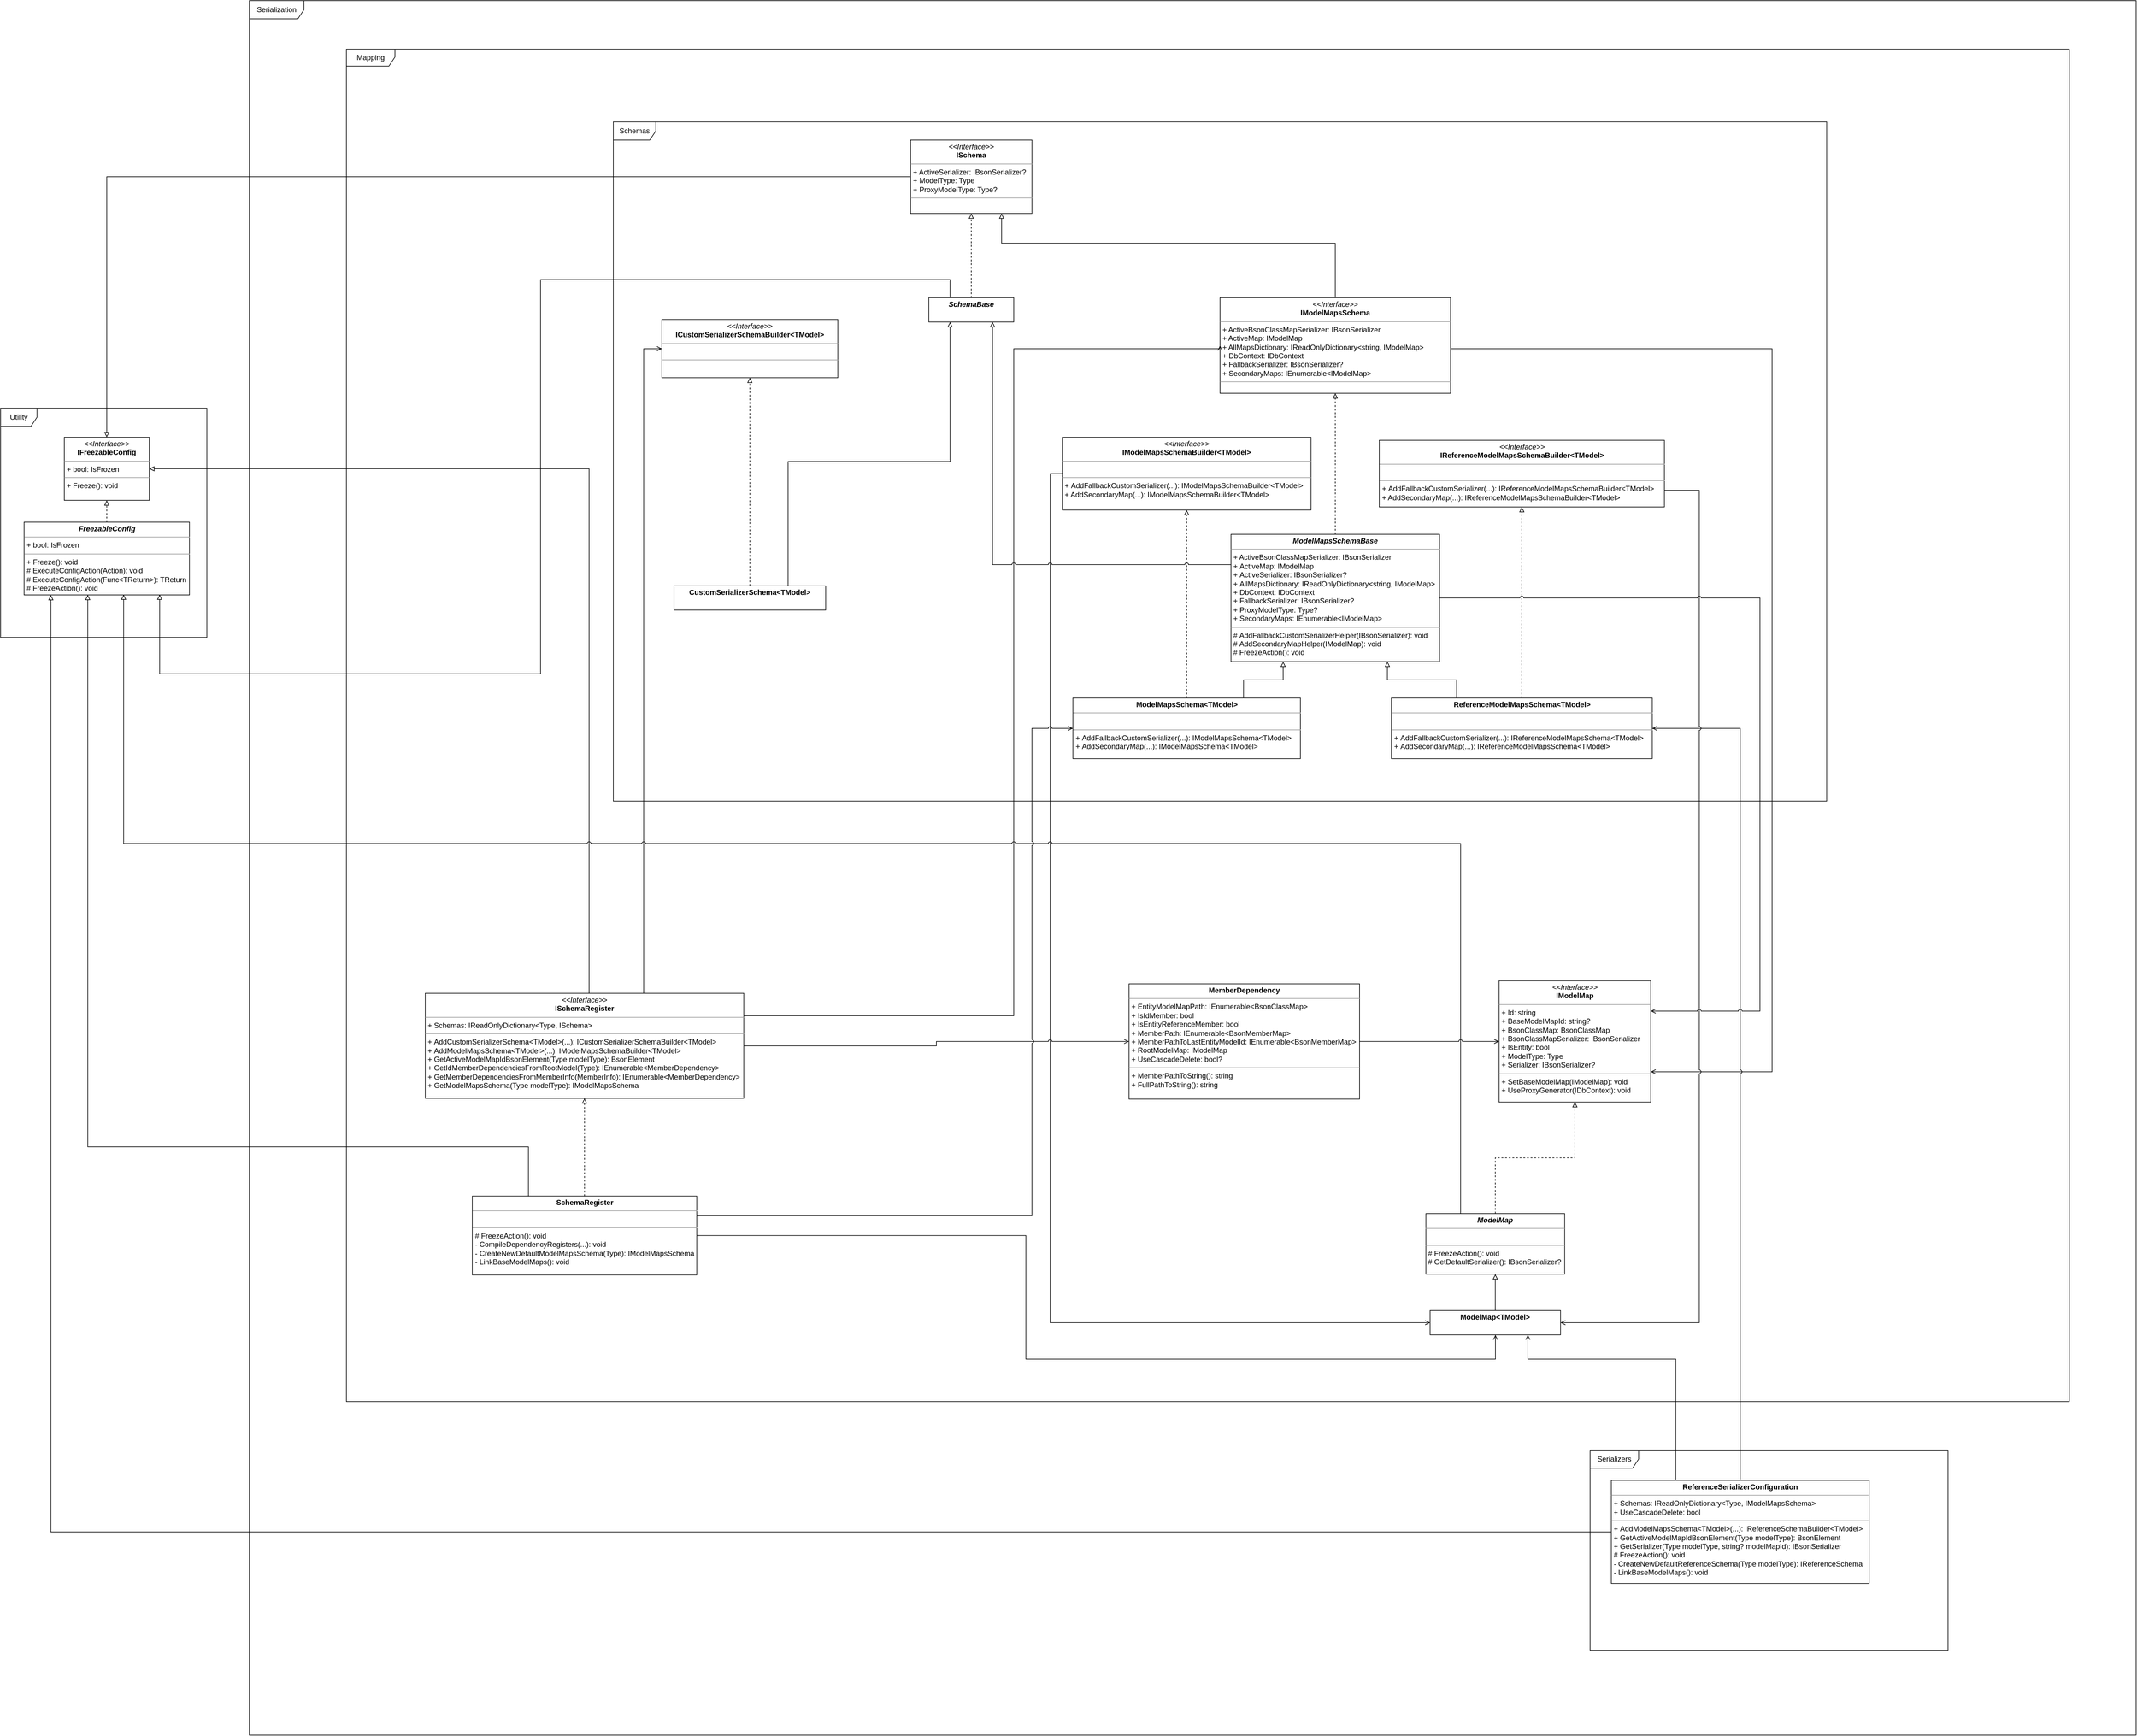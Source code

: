 <mxfile version="13.9.9" type="device"><diagram name="Page-1" id="6133507b-19e7-1e82-6fc7-422aa6c4b21f"><mxGraphModel dx="708" dy="1260" grid="1" gridSize="10" guides="1" tooltips="1" connect="1" arrows="1" fold="1" page="1" pageScale="1" pageWidth="1100" pageHeight="850" background="#ffffff" math="0" shadow="0"><root><mxCell id="0"/><mxCell id="1" parent="0"/><mxCell id="ViHtRdfT-5-widTvkSh6-5" value="Serialization" style="shape=umlFrame;whiteSpace=wrap;html=1;width=90;height=30;" parent="1" vertex="1"><mxGeometry x="460" y="-610" width="3110" height="2860" as="geometry"/></mxCell><mxCell id="KA05i59-n3-trmAXAojr-8" value="Utility" style="shape=umlFrame;whiteSpace=wrap;html=1;" parent="1" vertex="1"><mxGeometry x="50" y="62" width="340" height="378" as="geometry"/></mxCell><mxCell id="KA05i59-n3-trmAXAojr-5" value="&lt;p style=&quot;margin: 0px ; margin-top: 4px ; text-align: center&quot;&gt;&lt;i&gt;&amp;lt;&amp;lt;Interface&amp;gt;&amp;gt;&lt;/i&gt;&lt;br&gt;&lt;b&gt;IFreezableConfig&lt;/b&gt;&lt;/p&gt;&lt;hr size=&quot;1&quot;&gt;&lt;p style=&quot;margin: 0px ; margin-left: 4px&quot;&gt;+ bool: IsFrozen&lt;br&gt;&lt;/p&gt;&lt;hr size=&quot;1&quot;&gt;&lt;p style=&quot;margin: 0px ; margin-left: 4px&quot;&gt;+ Freeze(): void&lt;br&gt;&lt;/p&gt;" style="verticalAlign=top;align=left;overflow=fill;fontSize=12;fontFamily=Helvetica;html=1;" parent="1" vertex="1"><mxGeometry x="155" y="110" width="140" height="104" as="geometry"/></mxCell><mxCell id="KA05i59-n3-trmAXAojr-7" style="edgeStyle=orthogonalEdgeStyle;rounded=0;orthogonalLoop=1;jettySize=auto;html=1;endArrow=block;endFill=0;dashed=1;" parent="1" source="ViHtRdfT-5-widTvkSh6-1" target="KA05i59-n3-trmAXAojr-5" edge="1"><mxGeometry relative="1" as="geometry"><mxPoint x="260" y="254" as="sourcePoint"/></mxGeometry></mxCell><mxCell id="KA05i59-n3-trmAXAojr-9" value="Mapping" style="shape=umlFrame;whiteSpace=wrap;html=1;width=80;height=28;" parent="1" vertex="1"><mxGeometry x="620" y="-530" width="2840" height="2230" as="geometry"/></mxCell><mxCell id="KA05i59-n3-trmAXAojr-10" value="Schemas" style="shape=umlFrame;whiteSpace=wrap;html=1;width=70;height=30;" parent="1" vertex="1"><mxGeometry x="1060" y="-410" width="2000" height="1120" as="geometry"/></mxCell><mxCell id="KA05i59-n3-trmAXAojr-12" style="edgeStyle=orthogonalEdgeStyle;rounded=0;orthogonalLoop=1;jettySize=auto;html=1;endArrow=block;endFill=0;" parent="1" source="KA05i59-n3-trmAXAojr-11" target="KA05i59-n3-trmAXAojr-5" edge="1"><mxGeometry relative="1" as="geometry"/></mxCell><mxCell id="KA05i59-n3-trmAXAojr-11" value="&lt;p style=&quot;margin: 0px ; margin-top: 4px ; text-align: center&quot;&gt;&lt;i&gt;&amp;lt;&amp;lt;Interface&amp;gt;&amp;gt;&lt;/i&gt;&lt;br&gt;&lt;b&gt;ISchema&lt;/b&gt;&lt;br&gt;&lt;/p&gt;&lt;hr size=&quot;1&quot;&gt;&lt;p style=&quot;margin: 0px ; margin-left: 4px&quot;&gt;&lt;span&gt;+ ActiveSerializer:&amp;nbsp;IBsonSerializer?&lt;/span&gt;&lt;br&gt;&lt;/p&gt;&lt;p style=&quot;margin: 0px ; margin-left: 4px&quot;&gt;+ ModelType: Type&lt;/p&gt;&lt;p style=&quot;margin: 0px ; margin-left: 4px&quot;&gt;+ ProxyModelType: Type?&lt;/p&gt;&lt;hr size=&quot;1&quot;&gt;&lt;p style=&quot;margin: 0px ; margin-left: 4px&quot;&gt;&lt;br&gt;&lt;/p&gt;" style="verticalAlign=top;align=left;overflow=fill;fontSize=12;fontFamily=Helvetica;html=1;" parent="1" vertex="1"><mxGeometry x="1550" y="-380" width="200" height="121" as="geometry"/></mxCell><mxCell id="KA05i59-n3-trmAXAojr-13" style="edgeStyle=orthogonalEdgeStyle;rounded=0;orthogonalLoop=1;jettySize=auto;html=1;endArrow=block;endFill=0;dashed=1;" parent="1" source="KA05i59-n3-trmAXAojr-14" target="KA05i59-n3-trmAXAojr-11" edge="1"><mxGeometry relative="1" as="geometry"><mxPoint x="670" y="220" as="targetPoint"/></mxGeometry></mxCell><mxCell id="KA05i59-n3-trmAXAojr-14" value="&lt;p style=&quot;text-align: center ; margin: 4px 0px 0px&quot;&gt;&lt;b&gt;&lt;i&gt;SchemaBase&lt;/i&gt;&lt;/b&gt;&lt;br&gt;&lt;/p&gt;" style="verticalAlign=top;align=left;overflow=fill;fontSize=12;fontFamily=Helvetica;html=1;" parent="1" vertex="1"><mxGeometry x="1580" y="-120" width="140" height="40" as="geometry"/></mxCell><mxCell id="KA05i59-n3-trmAXAojr-15" style="edgeStyle=orthogonalEdgeStyle;rounded=0;orthogonalLoop=1;jettySize=auto;html=1;endArrow=block;endFill=0;entryX=0.82;entryY=0.995;entryDx=0;entryDy=0;entryPerimeter=0;exitX=0.25;exitY=0;exitDx=0;exitDy=0;" parent="1" source="KA05i59-n3-trmAXAojr-14" target="ViHtRdfT-5-widTvkSh6-1" edge="1"><mxGeometry relative="1" as="geometry"><mxPoint x="450" y="237" as="sourcePoint"/><mxPoint x="295" y="294" as="targetPoint"/><Array as="points"><mxPoint x="1615" y="-150"/><mxPoint x="940" y="-150"/><mxPoint x="940" y="500"/><mxPoint x="312" y="500"/></Array></mxGeometry></mxCell><mxCell id="KA05i59-n3-trmAXAojr-17" style="edgeStyle=orthogonalEdgeStyle;rounded=0;orthogonalLoop=1;jettySize=auto;html=1;endArrow=block;endFill=0;entryX=0.75;entryY=1;entryDx=0;entryDy=0;" parent="1" source="KA05i59-n3-trmAXAojr-16" target="KA05i59-n3-trmAXAojr-11" edge="1"><mxGeometry relative="1" as="geometry"><Array as="points"><mxPoint x="2250" y="-210"/><mxPoint x="1700" y="-210"/></Array></mxGeometry></mxCell><mxCell id="ViHtRdfT-5-widTvkSh6-2" style="edgeStyle=orthogonalEdgeStyle;rounded=0;orthogonalLoop=1;jettySize=auto;html=1;endArrow=open;endFill=0;exitX=1;exitY=0.5;exitDx=0;exitDy=0;entryX=1;entryY=0.75;entryDx=0;entryDy=0;" parent="1" source="KA05i59-n3-trmAXAojr-16" target="nAbcmxQOkYXcjeqM48aD-1" edge="1"><mxGeometry relative="1" as="geometry"><mxPoint x="2290" y="670" as="targetPoint"/><Array as="points"><mxPoint x="2970" y="-36"/><mxPoint x="2970" y="1156"/></Array></mxGeometry></mxCell><mxCell id="KA05i59-n3-trmAXAojr-16" value="&lt;p style=&quot;margin: 0px ; margin-top: 4px ; text-align: center&quot;&gt;&lt;i&gt;&amp;lt;&amp;lt;Interface&amp;gt;&amp;gt;&lt;/i&gt;&lt;br&gt;&lt;b&gt;IModelMapsSchema&lt;/b&gt;&lt;br&gt;&lt;/p&gt;&lt;hr size=&quot;1&quot;&gt;&lt;p style=&quot;margin: 0px ; margin-left: 4px&quot;&gt;+ ActiveBsonClassMapSerializer: IBsonSerializer&lt;br&gt;&lt;/p&gt;&lt;p style=&quot;margin: 0px ; margin-left: 4px&quot;&gt;+ ActiveMap: IModelMap&lt;/p&gt;&lt;p style=&quot;margin: 0px ; margin-left: 4px&quot;&gt;+ AllMapsDictionary:&amp;nbsp;IReadOnlyDictionary&amp;lt;string, IModelMap&amp;gt;&lt;/p&gt;&lt;p style=&quot;margin: 0px ; margin-left: 4px&quot;&gt;+&amp;nbsp;DbContext: IDbContext&lt;br&gt;&lt;/p&gt;&lt;p style=&quot;margin: 0px ; margin-left: 4px&quot;&gt;+&amp;nbsp;FallbackSerializer: IBsonSerializer?&lt;br&gt;&lt;/p&gt;&lt;p style=&quot;margin: 0px ; margin-left: 4px&quot;&gt;+ SecondaryMaps:&amp;nbsp;IEnumerable&amp;lt;IModelMap&amp;gt;&lt;/p&gt;&lt;hr size=&quot;1&quot;&gt;&lt;p style=&quot;margin: 0px ; margin-left: 4px&quot;&gt;&lt;br&gt;&lt;/p&gt;" style="verticalAlign=top;align=left;overflow=fill;fontSize=12;fontFamily=Helvetica;html=1;" parent="1" vertex="1"><mxGeometry x="2060" y="-120" width="380" height="157.5" as="geometry"/></mxCell><mxCell id="HEdDFu7nZag-HrYeDLtS-16" style="edgeStyle=orthogonalEdgeStyle;rounded=0;jumpStyle=arc;orthogonalLoop=1;jettySize=auto;html=1;entryX=0;entryY=0.5;entryDx=0;entryDy=0;endArrow=open;endFill=0;" parent="1" source="KA05i59-n3-trmAXAojr-18" target="KA05i59-n3-trmAXAojr-34" edge="1"><mxGeometry relative="1" as="geometry"><Array as="points"><mxPoint x="1780" y="170"/><mxPoint x="1780" y="1570"/></Array></mxGeometry></mxCell><mxCell id="KA05i59-n3-trmAXAojr-18" value="&lt;p style=&quot;margin: 0px ; margin-top: 4px ; text-align: center&quot;&gt;&lt;i&gt;&amp;lt;&amp;lt;Interface&amp;gt;&amp;gt;&lt;/i&gt;&lt;br&gt;&lt;b&gt;IModelMapsSchemaBuilder&amp;lt;TModel&amp;gt;&lt;/b&gt;&lt;br&gt;&lt;/p&gt;&lt;hr size=&quot;1&quot;&gt;&lt;p style=&quot;margin: 0px ; margin-left: 4px&quot;&gt;&lt;br&gt;&lt;/p&gt;&lt;hr size=&quot;1&quot;&gt;&lt;p style=&quot;margin: 0px ; margin-left: 4px&quot;&gt;+&amp;nbsp;&lt;span&gt;AddFallbackCustomSerializer(&lt;/span&gt;&lt;span&gt;...): IModelMapsSchemaBuilder&amp;lt;TModel&amp;gt;&lt;/span&gt;&lt;/p&gt;&lt;p style=&quot;margin: 0px ; margin-left: 4px&quot;&gt;&lt;span&gt;+ AddSecondaryMap(...): IModelMapsSchemaBuilder&amp;lt;TModel&amp;gt;&lt;/span&gt;&lt;/p&gt;" style="verticalAlign=top;align=left;overflow=fill;fontSize=12;fontFamily=Helvetica;html=1;" parent="1" vertex="1"><mxGeometry x="1800" y="110" width="410" height="120" as="geometry"/></mxCell><mxCell id="KA05i59-n3-trmAXAojr-22" style="edgeStyle=orthogonalEdgeStyle;rounded=0;orthogonalLoop=1;jettySize=auto;html=1;endArrow=block;endFill=0;entryX=0.25;entryY=1;entryDx=0;entryDy=0;exitX=0.75;exitY=0;exitDx=0;exitDy=0;" parent="1" source="KA05i59-n3-trmAXAojr-37" target="HEdDFu7nZag-HrYeDLtS-7" edge="1"><mxGeometry relative="1" as="geometry"><mxPoint x="897.5" y="430" as="sourcePoint"/></mxGeometry></mxCell><mxCell id="KA05i59-n3-trmAXAojr-21" style="edgeStyle=orthogonalEdgeStyle;rounded=0;orthogonalLoop=1;jettySize=auto;html=1;endArrow=block;endFill=0;dashed=1;" parent="1" source="KA05i59-n3-trmAXAojr-37" target="KA05i59-n3-trmAXAojr-18" edge="1"><mxGeometry relative="1" as="geometry"><mxPoint x="1720" y="250" as="targetPoint"/><mxPoint x="2045" y="430" as="sourcePoint"/></mxGeometry></mxCell><mxCell id="KA05i59-n3-trmAXAojr-23" value="&lt;p style=&quot;margin: 0px ; margin-top: 4px ; text-align: center&quot;&gt;&lt;i&gt;&amp;lt;&amp;lt;Interface&amp;gt;&amp;gt;&lt;/i&gt;&lt;br&gt;&lt;b&gt;ICustomSerializerSchemaBuilder&amp;lt;TModel&amp;gt;&lt;/b&gt;&lt;br&gt;&lt;/p&gt;&lt;hr size=&quot;1&quot;&gt;&lt;p style=&quot;margin: 0px ; margin-left: 4px&quot;&gt;&lt;br&gt;&lt;/p&gt;&lt;hr size=&quot;1&quot;&gt;&lt;p style=&quot;margin: 0px ; margin-left: 4px&quot;&gt;&lt;br&gt;&lt;/p&gt;" style="verticalAlign=top;align=left;overflow=fill;fontSize=12;fontFamily=Helvetica;html=1;" parent="1" vertex="1"><mxGeometry x="1140" y="-84.25" width="290" height="96" as="geometry"/></mxCell><mxCell id="KA05i59-n3-trmAXAojr-26" style="edgeStyle=orthogonalEdgeStyle;rounded=0;orthogonalLoop=1;jettySize=auto;html=1;endArrow=block;endFill=0;dashed=1;" parent="1" source="KA05i59-n3-trmAXAojr-25" target="KA05i59-n3-trmAXAojr-23" edge="1"><mxGeometry relative="1" as="geometry"/></mxCell><mxCell id="KA05i59-n3-trmAXAojr-27" style="edgeStyle=orthogonalEdgeStyle;rounded=0;orthogonalLoop=1;jettySize=auto;html=1;entryX=0.25;entryY=1;entryDx=0;entryDy=0;endArrow=block;endFill=0;jumpStyle=arc;" parent="1" source="KA05i59-n3-trmAXAojr-25" target="KA05i59-n3-trmAXAojr-14" edge="1"><mxGeometry relative="1" as="geometry"><Array as="points"><mxPoint x="1348" y="150"/><mxPoint x="1615" y="150"/></Array><mxPoint x="1340" y="375" as="sourcePoint"/></mxGeometry></mxCell><mxCell id="KA05i59-n3-trmAXAojr-25" value="&lt;p style=&quot;text-align: center ; margin: 4px 0px 0px&quot;&gt;&lt;b&gt;CustomSerializerSchema&amp;lt;TModel&amp;gt;&lt;/b&gt;&lt;br&gt;&lt;/p&gt;" style="verticalAlign=top;align=left;overflow=fill;fontSize=12;fontFamily=Helvetica;html=1;" parent="1" vertex="1"><mxGeometry x="1160" y="355" width="250" height="40" as="geometry"/></mxCell><mxCell id="KA05i59-n3-trmAXAojr-29" style="edgeStyle=orthogonalEdgeStyle;rounded=0;orthogonalLoop=1;jettySize=auto;html=1;entryX=1;entryY=0.5;entryDx=0;entryDy=0;endArrow=block;endFill=0;" parent="1" source="KA05i59-n3-trmAXAojr-28" target="KA05i59-n3-trmAXAojr-5" edge="1"><mxGeometry relative="1" as="geometry"><Array as="points"><mxPoint x="1020" y="162"/></Array></mxGeometry></mxCell><mxCell id="ViHtRdfT-5-widTvkSh6-6" style="edgeStyle=orthogonalEdgeStyle;rounded=0;orthogonalLoop=1;jettySize=auto;html=1;endArrow=open;endFill=0;jumpStyle=arc;" parent="1" source="KA05i59-n3-trmAXAojr-28" target="KA05i59-n3-trmAXAojr-23" edge="1"><mxGeometry relative="1" as="geometry"><Array as="points"><mxPoint x="1110" y="-36"/></Array><mxPoint x="1210" y="-40" as="targetPoint"/></mxGeometry></mxCell><mxCell id="ViHtRdfT-5-widTvkSh6-9" style="edgeStyle=orthogonalEdgeStyle;rounded=0;orthogonalLoop=1;jettySize=auto;html=1;endArrow=open;endFill=0;jumpStyle=arc;" parent="1" source="KA05i59-n3-trmAXAojr-28" target="KA05i59-n3-trmAXAojr-39" edge="1"><mxGeometry relative="1" as="geometry"><Array as="points"/></mxGeometry></mxCell><mxCell id="ViHtRdfT-5-widTvkSh6-10" style="edgeStyle=orthogonalEdgeStyle;rounded=0;orthogonalLoop=1;jettySize=auto;html=1;endArrow=open;endFill=0;entryX=0;entryY=0.5;entryDx=0;entryDy=0;exitX=1;exitY=0.25;exitDx=0;exitDy=0;" parent="1" source="KA05i59-n3-trmAXAojr-28" target="KA05i59-n3-trmAXAojr-16" edge="1"><mxGeometry relative="1" as="geometry"><Array as="points"><mxPoint x="1720" y="1064"/><mxPoint x="1720" y="-36"/></Array></mxGeometry></mxCell><mxCell id="KA05i59-n3-trmAXAojr-28" value="&lt;p style=&quot;margin: 0px ; margin-top: 4px ; text-align: center&quot;&gt;&lt;i&gt;&amp;lt;&amp;lt;Interface&amp;gt;&amp;gt;&lt;/i&gt;&lt;br&gt;&lt;b&gt;ISchemaRegister&lt;/b&gt;&lt;br&gt;&lt;/p&gt;&lt;hr size=&quot;1&quot;&gt;&lt;p style=&quot;margin: 0px ; margin-left: 4px&quot;&gt;+&amp;nbsp;Schemas:&amp;nbsp;IReadOnlyDictionary&amp;lt;Type, ISchema&amp;gt;&lt;/p&gt;&lt;hr size=&quot;1&quot;&gt;&lt;p style=&quot;margin: 0px ; margin-left: 4px&quot;&gt;+&amp;nbsp;AddCustomSerializerSchema&amp;lt;TModel&amp;gt;(...):&amp;nbsp;ICustomSerializerSchemaBuilder&amp;lt;TModel&amp;gt;&lt;/p&gt;&lt;p style=&quot;margin: 0px ; margin-left: 4px&quot;&gt;+&amp;nbsp;AddModelMapsSchema&amp;lt;TModel&amp;gt;(...):&amp;nbsp;IModelMapsSchemaBuilder&amp;lt;TModel&amp;gt;&lt;/p&gt;&lt;p style=&quot;margin: 0px ; margin-left: 4px&quot;&gt;+&amp;nbsp;GetActiveModelMapIdBsonElement(Type modelType): BsonElement&lt;/p&gt;&lt;p style=&quot;margin: 0px ; margin-left: 4px&quot;&gt;+&amp;nbsp;GetIdMemberDependenciesFromRootModel(Type):&amp;nbsp;IEnumerable&amp;lt;MemberDependency&amp;gt;&lt;/p&gt;&lt;p style=&quot;margin: 0px ; margin-left: 4px&quot;&gt;+&amp;nbsp;GetMemberDependenciesFromMemberInfo(MemberInfo):&amp;nbsp;IEnumerable&amp;lt;MemberDependency&amp;gt;&lt;/p&gt;&lt;p style=&quot;margin: 0px ; margin-left: 4px&quot;&gt;+&amp;nbsp;GetModelMapsSchema(Type modelType):&amp;nbsp;IModelMapsSchema&lt;/p&gt;" style="verticalAlign=top;align=left;overflow=fill;fontSize=12;fontFamily=Helvetica;html=1;" parent="1" vertex="1"><mxGeometry x="750" y="1026.88" width="525" height="173.12" as="geometry"/></mxCell><mxCell id="KA05i59-n3-trmAXAojr-38" style="edgeStyle=orthogonalEdgeStyle;rounded=0;orthogonalLoop=1;jettySize=auto;html=1;endArrow=block;endFill=0;jumpStyle=arc;exitX=0.25;exitY=0;exitDx=0;exitDy=0;entryX=0.602;entryY=0.995;entryDx=0;entryDy=0;entryPerimeter=0;" parent="1" source="HEdDFu7nZag-HrYeDLtS-1" target="ViHtRdfT-5-widTvkSh6-1" edge="1"><mxGeometry relative="1" as="geometry"><Array as="points"><mxPoint x="2457" y="780"/><mxPoint x="253" y="780"/></Array><mxPoint x="2400" y="490" as="sourcePoint"/><mxPoint x="340" y="480" as="targetPoint"/></mxGeometry></mxCell><mxCell id="KA05i59-n3-trmAXAojr-35" style="edgeStyle=orthogonalEdgeStyle;rounded=0;orthogonalLoop=1;jettySize=auto;html=1;endArrow=block;endFill=0;" parent="1" source="KA05i59-n3-trmAXAojr-34" target="HEdDFu7nZag-HrYeDLtS-1" edge="1"><mxGeometry relative="1" as="geometry"><mxPoint x="2513.706" y="1162.5" as="targetPoint"/></mxGeometry></mxCell><mxCell id="KA05i59-n3-trmAXAojr-34" value="&lt;p style=&quot;text-align: center ; margin: 4px 0px 0px&quot;&gt;&lt;b&gt;ModelMap&amp;lt;TModel&amp;gt;&lt;/b&gt;&lt;br&gt;&lt;/p&gt;" style="verticalAlign=top;align=left;overflow=fill;fontSize=12;fontFamily=Helvetica;html=1;" parent="1" vertex="1"><mxGeometry x="2406.26" y="1550" width="215" height="40" as="geometry"/></mxCell><mxCell id="KA05i59-n3-trmAXAojr-37" value="&lt;p style=&quot;margin: 0px ; margin-top: 4px ; text-align: center&quot;&gt;&lt;b&gt;ModelMapsSchema&amp;lt;TModel&amp;gt;&lt;/b&gt;&lt;br&gt;&lt;/p&gt;&lt;hr size=&quot;1&quot;&gt;&lt;p style=&quot;margin: 0px ; margin-left: 4px&quot;&gt;&lt;br&gt;&lt;/p&gt;&lt;hr size=&quot;1&quot;&gt;&lt;p style=&quot;margin: 0px ; margin-left: 4px&quot;&gt;+&amp;nbsp;AddFallbackCustomSerializer(...):&amp;nbsp;IModelMapsSchema&amp;lt;TModel&amp;gt;&lt;/p&gt;&lt;p style=&quot;margin: 0px ; margin-left: 4px&quot;&gt;+&amp;nbsp;AddSecondaryMap(...):&amp;nbsp;IModelMapsSchema&amp;lt;TModel&amp;gt;&lt;/p&gt;" style="verticalAlign=top;align=left;overflow=fill;fontSize=12;fontFamily=Helvetica;html=1;" parent="1" vertex="1"><mxGeometry x="1817.5" y="540" width="375" height="100" as="geometry"/></mxCell><mxCell id="ViHtRdfT-5-widTvkSh6-11" style="edgeStyle=orthogonalEdgeStyle;rounded=0;orthogonalLoop=1;jettySize=auto;html=1;endArrow=open;endFill=0;entryX=0;entryY=0.5;entryDx=0;entryDy=0;jumpStyle=arc;" parent="1" source="KA05i59-n3-trmAXAojr-39" target="nAbcmxQOkYXcjeqM48aD-1" edge="1"><mxGeometry relative="1" as="geometry"/></mxCell><mxCell id="KA05i59-n3-trmAXAojr-39" value="&lt;p style=&quot;margin: 0px ; margin-top: 4px ; text-align: center&quot;&gt;&lt;b&gt;MemberDependency&lt;/b&gt;&lt;br&gt;&lt;/p&gt;&lt;hr size=&quot;1&quot;&gt;&lt;p style=&quot;margin: 0px ; margin-left: 4px&quot;&gt;+ EntityModelMapPath:&amp;nbsp;IEnumerable&amp;lt;BsonClassMap&amp;gt;&lt;br&gt;&lt;/p&gt;&lt;p style=&quot;margin: 0px ; margin-left: 4px&quot;&gt;+&amp;nbsp;IsIdMember: bool&lt;/p&gt;&lt;p style=&quot;margin: 0px ; margin-left: 4px&quot;&gt;+&amp;nbsp;IsEntityReferenceMember: bool&lt;/p&gt;&lt;p style=&quot;margin: 0px ; margin-left: 4px&quot;&gt;+&amp;nbsp;MemberPath:&amp;nbsp;IEnumerable&amp;lt;BsonMemberMap&amp;gt;&lt;/p&gt;&lt;p style=&quot;margin: 0px ; margin-left: 4px&quot;&gt;+&amp;nbsp;MemberPathToLastEntityModelId:&amp;nbsp;IEnumerable&amp;lt;BsonMemberMap&amp;gt;&lt;/p&gt;&lt;p style=&quot;margin: 0px ; margin-left: 4px&quot;&gt;+ RootModelMap: IModelMap&lt;/p&gt;&lt;p style=&quot;margin: 0px ; margin-left: 4px&quot;&gt;+&amp;nbsp;UseCascadeDelete: bool?&lt;/p&gt;&lt;hr size=&quot;1&quot;&gt;&lt;p style=&quot;margin: 0px ; margin-left: 4px&quot;&gt;+ MemberPathToString(): string&lt;br&gt;&lt;/p&gt;&lt;p style=&quot;margin: 0px ; margin-left: 4px&quot;&gt;+&amp;nbsp;FullPathToString(): string&lt;/p&gt;" style="verticalAlign=top;align=left;overflow=fill;fontSize=12;fontFamily=Helvetica;html=1;" parent="1" vertex="1"><mxGeometry x="1910" y="1011.25" width="380" height="190" as="geometry"/></mxCell><mxCell id="KA05i59-n3-trmAXAojr-41" style="edgeStyle=orthogonalEdgeStyle;rounded=0;jumpStyle=arc;orthogonalLoop=1;jettySize=auto;html=1;endArrow=block;endFill=0;dashed=1;" parent="1" source="KA05i59-n3-trmAXAojr-40" target="KA05i59-n3-trmAXAojr-28" edge="1"><mxGeometry relative="1" as="geometry"/></mxCell><mxCell id="KA05i59-n3-trmAXAojr-43" style="edgeStyle=orthogonalEdgeStyle;rounded=0;jumpStyle=arc;orthogonalLoop=1;jettySize=auto;html=1;endArrow=block;endFill=0;exitX=0.25;exitY=0;exitDx=0;exitDy=0;entryX=0.385;entryY=0.999;entryDx=0;entryDy=0;entryPerimeter=0;" parent="1" source="KA05i59-n3-trmAXAojr-40" target="ViHtRdfT-5-widTvkSh6-1" edge="1"><mxGeometry relative="1" as="geometry"><Array as="points"><mxPoint x="920" y="1280"/><mxPoint x="194" y="1280"/></Array><mxPoint x="258" y="480" as="targetPoint"/></mxGeometry></mxCell><mxCell id="HEdDFu7nZag-HrYeDLtS-17" style="edgeStyle=orthogonalEdgeStyle;rounded=0;jumpStyle=arc;orthogonalLoop=1;jettySize=auto;html=1;endArrow=open;endFill=0;exitX=1;exitY=0.25;exitDx=0;exitDy=0;" parent="1" source="KA05i59-n3-trmAXAojr-40" target="KA05i59-n3-trmAXAojr-37" edge="1"><mxGeometry relative="1" as="geometry"><Array as="points"><mxPoint x="1750" y="1394"/><mxPoint x="1750" y="590"/></Array></mxGeometry></mxCell><mxCell id="nAbcmxQOkYXcjeqM48aD-5" style="edgeStyle=orthogonalEdgeStyle;rounded=0;jumpStyle=arc;orthogonalLoop=1;jettySize=auto;html=1;endArrow=open;endFill=0;" parent="1" source="KA05i59-n3-trmAXAojr-40" target="KA05i59-n3-trmAXAojr-34" edge="1"><mxGeometry relative="1" as="geometry"><Array as="points"><mxPoint x="1740" y="1426"/><mxPoint x="1740" y="1630"/><mxPoint x="2514" y="1630"/></Array></mxGeometry></mxCell><mxCell id="KA05i59-n3-trmAXAojr-40" value="&lt;p style=&quot;margin: 0px ; margin-top: 4px ; text-align: center&quot;&gt;&lt;b&gt;SchemaRegister&lt;/b&gt;&lt;br&gt;&lt;/p&gt;&lt;hr size=&quot;1&quot;&gt;&lt;p style=&quot;margin: 0px ; margin-left: 4px&quot;&gt;&lt;br&gt;&lt;/p&gt;&lt;hr size=&quot;1&quot;&gt;&lt;p style=&quot;margin: 0px ; margin-left: 4px&quot;&gt;# FreezeAction(): void&lt;/p&gt;&lt;p style=&quot;margin: 0px ; margin-left: 4px&quot;&gt;-&amp;nbsp;CompileDependencyRegisters(...): void&lt;/p&gt;&lt;p style=&quot;margin: 0px ; margin-left: 4px&quot;&gt;-&amp;nbsp;CreateNewDefaultModelMapsSchema(Type): IModelMapsSchema&lt;/p&gt;&lt;p style=&quot;margin: 0px ; margin-left: 4px&quot;&gt;-&amp;nbsp;LinkBaseModelMaps(): void&lt;/p&gt;" style="verticalAlign=top;align=left;overflow=fill;fontSize=12;fontFamily=Helvetica;html=1;" parent="1" vertex="1"><mxGeometry x="827.5" y="1361.25" width="370" height="130" as="geometry"/></mxCell><mxCell id="ViHtRdfT-5-widTvkSh6-1" value="&lt;p style=&quot;margin: 0px ; margin-top: 4px ; text-align: center&quot;&gt;&lt;b&gt;&lt;i&gt;FreezableConfig&lt;/i&gt;&lt;/b&gt;&lt;br&gt;&lt;/p&gt;&lt;hr size=&quot;1&quot;&gt;&lt;p style=&quot;margin: 0px ; margin-left: 4px&quot;&gt;+ bool: IsFrozen&lt;br&gt;&lt;/p&gt;&lt;hr size=&quot;1&quot;&gt;&lt;p style=&quot;margin: 0px ; margin-left: 4px&quot;&gt;+ Freeze(): void&lt;br&gt;&lt;/p&gt;&lt;p style=&quot;margin: 0px ; margin-left: 4px&quot;&gt;#&amp;nbsp;ExecuteConfigAction(Action): void&lt;/p&gt;&lt;p style=&quot;margin: 0px ; margin-left: 4px&quot;&gt;#&amp;nbsp;ExecuteConfigAction(Func&amp;lt;TReturn&amp;gt;): TReturn&lt;/p&gt;&lt;p style=&quot;margin: 0px ; margin-left: 4px&quot;&gt;# FreezeAction(): void&lt;/p&gt;" style="verticalAlign=top;align=left;overflow=fill;fontSize=12;fontFamily=Helvetica;html=1;" parent="1" vertex="1"><mxGeometry x="88.75" y="250" width="272.5" height="120" as="geometry"/></mxCell><mxCell id="ViHtRdfT-5-widTvkSh6-3" value="Serializers" style="shape=umlFrame;whiteSpace=wrap;html=1;width=80;height=30;" parent="1" vertex="1"><mxGeometry x="2670" y="1780" width="590" height="330" as="geometry"/></mxCell><mxCell id="ViHtRdfT-5-widTvkSh6-13" style="edgeStyle=orthogonalEdgeStyle;rounded=0;orthogonalLoop=1;jettySize=auto;html=1;entryX=0.162;entryY=1.001;entryDx=0;entryDy=0;endArrow=block;endFill=0;jumpStyle=arc;entryPerimeter=0;" parent="1" source="ViHtRdfT-5-widTvkSh6-12" target="ViHtRdfT-5-widTvkSh6-1" edge="1"><mxGeometry relative="1" as="geometry"/></mxCell><mxCell id="ViHtRdfT-5-widTvkSh6-21" style="edgeStyle=orthogonalEdgeStyle;rounded=0;jumpStyle=arc;orthogonalLoop=1;jettySize=auto;html=1;entryX=1;entryY=0.5;entryDx=0;entryDy=0;endArrow=open;endFill=0;" parent="1" source="ViHtRdfT-5-widTvkSh6-12" target="ViHtRdfT-5-widTvkSh6-22" edge="1"><mxGeometry relative="1" as="geometry"/></mxCell><mxCell id="nAbcmxQOkYXcjeqM48aD-6" style="edgeStyle=orthogonalEdgeStyle;rounded=0;jumpStyle=arc;orthogonalLoop=1;jettySize=auto;html=1;exitX=0.25;exitY=0;exitDx=0;exitDy=0;entryX=0.75;entryY=1;entryDx=0;entryDy=0;endArrow=open;endFill=0;" parent="1" source="ViHtRdfT-5-widTvkSh6-12" target="KA05i59-n3-trmAXAojr-34" edge="1"><mxGeometry relative="1" as="geometry"><Array as="points"><mxPoint x="2811" y="1630"/><mxPoint x="2568" y="1630"/></Array></mxGeometry></mxCell><mxCell id="ViHtRdfT-5-widTvkSh6-12" value="&lt;p style=&quot;margin: 0px ; margin-top: 4px ; text-align: center&quot;&gt;&lt;b&gt;ReferenceSerializerConfiguration&lt;/b&gt;&lt;br&gt;&lt;/p&gt;&lt;hr size=&quot;1&quot;&gt;&lt;p style=&quot;margin: 0px ; margin-left: 4px&quot;&gt;+&amp;nbsp;Schemas:&amp;nbsp;IReadOnlyDictionary&amp;lt;Type, IModelMapsSchema&amp;gt;&lt;/p&gt;&lt;p style=&quot;margin: 0px ; margin-left: 4px&quot;&gt;+&amp;nbsp;UseCascadeDelete: bool&lt;/p&gt;&lt;hr size=&quot;1&quot;&gt;&lt;p style=&quot;margin: 0px ; margin-left: 4px&quot;&gt;+&amp;nbsp;AddModelMapsSchema&amp;lt;TModel&amp;gt;(...):&amp;nbsp;IReferenceSchemaBuilder&amp;lt;TModel&amp;gt;&lt;/p&gt;&lt;p style=&quot;margin: 0px ; margin-left: 4px&quot;&gt;+&amp;nbsp;GetActiveModelMapIdBsonElement(Type modelType): BsonElement&lt;/p&gt;&lt;p style=&quot;margin: 0px ; margin-left: 4px&quot;&gt;+&amp;nbsp;GetSerializer(Type modelType, string? modelMapId): IBsonSerializer&lt;/p&gt;&lt;p style=&quot;margin: 0px ; margin-left: 4px&quot;&gt;#&amp;nbsp;FreezeAction(): void&lt;/p&gt;&lt;p style=&quot;margin: 0px ; margin-left: 4px&quot;&gt;-&amp;nbsp;CreateNewDefaultReferenceSchema(Type modelType): IReferenceSchema&lt;/p&gt;&lt;p style=&quot;margin: 0px ; margin-left: 4px&quot;&gt;-&amp;nbsp;LinkBaseModelMaps(): void&lt;/p&gt;&lt;p style=&quot;margin: 0px ; margin-left: 4px&quot;&gt;&lt;br&gt;&lt;/p&gt;" style="verticalAlign=top;align=left;overflow=fill;fontSize=12;fontFamily=Helvetica;html=1;" parent="1" vertex="1"><mxGeometry x="2705" y="1830" width="425" height="170" as="geometry"/></mxCell><mxCell id="HEdDFu7nZag-HrYeDLtS-6" style="edgeStyle=orthogonalEdgeStyle;rounded=0;jumpStyle=arc;orthogonalLoop=1;jettySize=auto;html=1;endArrow=open;endFill=0;exitX=1;exitY=0.75;exitDx=0;exitDy=0;entryX=1;entryY=0.5;entryDx=0;entryDy=0;" parent="1" source="ViHtRdfT-5-widTvkSh6-16" target="KA05i59-n3-trmAXAojr-34" edge="1"><mxGeometry relative="1" as="geometry"><Array as="points"><mxPoint x="2850" y="198"/><mxPoint x="2850" y="1570"/></Array><mxPoint x="2742.5" y="1341.25" as="targetPoint"/></mxGeometry></mxCell><mxCell id="ViHtRdfT-5-widTvkSh6-16" value="&lt;p style=&quot;margin: 0px ; margin-top: 4px ; text-align: center&quot;&gt;&lt;i&gt;&amp;lt;&amp;lt;Interface&amp;gt;&amp;gt;&lt;/i&gt;&lt;br&gt;&lt;b&gt;IReferenceModelMapsSchemaBuilder&amp;lt;TModel&amp;gt;&lt;/b&gt;&lt;br&gt;&lt;/p&gt;&lt;hr size=&quot;1&quot;&gt;&lt;p style=&quot;margin: 0px ; margin-left: 4px&quot;&gt;&lt;br&gt;&lt;/p&gt;&lt;hr size=&quot;1&quot;&gt;&lt;p style=&quot;margin: 0px ; margin-left: 4px&quot;&gt;+&amp;nbsp;&lt;span&gt;AddFallbackCustomSerializer(&lt;/span&gt;&lt;span&gt;...): IReferenceModelMapsSchemaBuilder&amp;lt;TModel&amp;gt;&lt;/span&gt;&lt;/p&gt;&lt;p style=&quot;margin: 0px ; margin-left: 4px&quot;&gt;&lt;span&gt;+ AddSecondaryMap(...): IReferenceModelMapsSchemaBuilder&amp;lt;TModel&amp;gt;&lt;/span&gt;&lt;/p&gt;" style="verticalAlign=top;align=left;overflow=fill;fontSize=12;fontFamily=Helvetica;html=1;" parent="1" vertex="1"><mxGeometry x="2322.5" y="115" width="470" height="110" as="geometry"/></mxCell><mxCell id="ViHtRdfT-5-widTvkSh6-23" style="edgeStyle=orthogonalEdgeStyle;rounded=0;jumpStyle=arc;orthogonalLoop=1;jettySize=auto;html=1;endArrow=block;endFill=0;dashed=1;" parent="1" source="ViHtRdfT-5-widTvkSh6-22" target="ViHtRdfT-5-widTvkSh6-16" edge="1"><mxGeometry relative="1" as="geometry"/></mxCell><mxCell id="ViHtRdfT-5-widTvkSh6-24" style="edgeStyle=orthogonalEdgeStyle;rounded=0;jumpStyle=arc;orthogonalLoop=1;jettySize=auto;html=1;endArrow=block;endFill=0;entryX=0.75;entryY=1;entryDx=0;entryDy=0;exitX=0.25;exitY=0;exitDx=0;exitDy=0;" parent="1" source="HEdDFu7nZag-HrYeDLtS-7" target="KA05i59-n3-trmAXAojr-14" edge="1"><mxGeometry relative="1" as="geometry"><mxPoint x="-30" y="330" as="targetPoint"/><Array as="points"><mxPoint x="2198" y="345"/><mxPoint x="2198" y="320"/><mxPoint x="1685" y="320"/></Array></mxGeometry></mxCell><mxCell id="HEdDFu7nZag-HrYeDLtS-8" style="edgeStyle=orthogonalEdgeStyle;rounded=0;jumpStyle=arc;orthogonalLoop=1;jettySize=auto;html=1;endArrow=block;endFill=0;entryX=0.75;entryY=1;entryDx=0;entryDy=0;exitX=0.25;exitY=0;exitDx=0;exitDy=0;" parent="1" source="ViHtRdfT-5-widTvkSh6-22" target="HEdDFu7nZag-HrYeDLtS-7" edge="1"><mxGeometry relative="1" as="geometry"/></mxCell><mxCell id="ViHtRdfT-5-widTvkSh6-22" value="&lt;p style=&quot;margin: 0px ; margin-top: 4px ; text-align: center&quot;&gt;&lt;b&gt;ReferenceModelMapsSchema&amp;lt;TModel&amp;gt;&lt;/b&gt;&lt;br&gt;&lt;/p&gt;&lt;hr size=&quot;1&quot;&gt;&lt;p style=&quot;margin: 0px ; margin-left: 4px&quot;&gt;&lt;br&gt;&lt;/p&gt;&lt;hr size=&quot;1&quot;&gt;&lt;p style=&quot;margin: 0px 0px 0px 4px&quot;&gt;+&amp;nbsp;AddFallbackCustomSerializer(...):&amp;nbsp;IReferenceModelMapsSchema&amp;lt;TModel&amp;gt;&lt;/p&gt;&lt;p style=&quot;margin: 0px 0px 0px 4px&quot;&gt;+&amp;nbsp;AddSecondaryMap(...):&amp;nbsp;IReferenceModelMapsSchema&amp;lt;TModel&amp;gt;&lt;/p&gt;" style="verticalAlign=top;align=left;overflow=fill;fontSize=12;fontFamily=Helvetica;html=1;" parent="1" vertex="1"><mxGeometry x="2342.5" y="540" width="430" height="100" as="geometry"/></mxCell><mxCell id="nAbcmxQOkYXcjeqM48aD-2" style="edgeStyle=orthogonalEdgeStyle;rounded=0;orthogonalLoop=1;jettySize=auto;html=1;endArrow=block;endFill=0;dashed=1;" parent="1" source="HEdDFu7nZag-HrYeDLtS-1" target="nAbcmxQOkYXcjeqM48aD-1" edge="1"><mxGeometry relative="1" as="geometry"/></mxCell><mxCell id="HEdDFu7nZag-HrYeDLtS-1" value="&lt;p style=&quot;margin: 0px ; margin-top: 4px ; text-align: center&quot;&gt;&lt;b&gt;&lt;i&gt;ModelMap&lt;/i&gt;&lt;/b&gt;&lt;br&gt;&lt;/p&gt;&lt;hr size=&quot;1&quot;&gt;&lt;p style=&quot;margin: 0px ; margin-left: 4px&quot;&gt;&lt;br&gt;&lt;/p&gt;&lt;hr size=&quot;1&quot;&gt;&lt;p style=&quot;margin: 0px ; margin-left: 4px&quot;&gt;&lt;span&gt;# FreezeAction(): void&lt;/span&gt;&lt;br&gt;&lt;/p&gt;&lt;p style=&quot;margin: 0px ; margin-left: 4px&quot;&gt;#&amp;nbsp;GetDefaultSerializer(): IBsonSerializer?&lt;/p&gt;" style="verticalAlign=top;align=left;overflow=fill;fontSize=12;fontFamily=Helvetica;html=1;" parent="1" vertex="1"><mxGeometry x="2399.38" y="1390" width="228.75" height="100" as="geometry"/></mxCell><mxCell id="HEdDFu7nZag-HrYeDLtS-9" style="edgeStyle=orthogonalEdgeStyle;rounded=0;jumpStyle=arc;orthogonalLoop=1;jettySize=auto;html=1;endArrow=block;endFill=0;dashed=1;" parent="1" source="HEdDFu7nZag-HrYeDLtS-7" target="KA05i59-n3-trmAXAojr-16" edge="1"><mxGeometry relative="1" as="geometry"/></mxCell><mxCell id="nAbcmxQOkYXcjeqM48aD-3" style="edgeStyle=orthogonalEdgeStyle;rounded=0;orthogonalLoop=1;jettySize=auto;html=1;endArrow=open;endFill=0;entryX=1;entryY=0.25;entryDx=0;entryDy=0;jumpStyle=arc;" parent="1" source="HEdDFu7nZag-HrYeDLtS-7" target="nAbcmxQOkYXcjeqM48aD-1" edge="1"><mxGeometry relative="1" as="geometry"><Array as="points"><mxPoint x="2950" y="375"/><mxPoint x="2950" y="1056"/></Array></mxGeometry></mxCell><mxCell id="HEdDFu7nZag-HrYeDLtS-7" value="&lt;p style=&quot;margin: 0px ; margin-top: 4px ; text-align: center&quot;&gt;&lt;i&gt;&lt;b&gt;ModelMapsSchemaBase&lt;/b&gt;&lt;br&gt;&lt;/i&gt;&lt;/p&gt;&lt;hr size=&quot;1&quot;&gt;&lt;p style=&quot;margin: 0px ; margin-left: 4px&quot;&gt;+ ActiveBsonClassMapSerializer: IBsonSerializer&lt;br&gt;&lt;/p&gt;&lt;p style=&quot;margin: 0px ; margin-left: 4px&quot;&gt;+&amp;nbsp;ActiveMap: IModelMap&lt;/p&gt;&lt;p style=&quot;margin: 0px ; margin-left: 4px&quot;&gt;+&amp;nbsp;ActiveSerializer: IBsonSerializer?&lt;/p&gt;&lt;p style=&quot;margin: 0px ; margin-left: 4px&quot;&gt;+&amp;nbsp;AllMapsDictionary:&amp;nbsp;IReadOnlyDictionary&amp;lt;string, IModelMap&amp;gt;&lt;/p&gt;&lt;p style=&quot;margin: 0px ; margin-left: 4px&quot;&gt;+&amp;nbsp;DbContext: IDbContext&lt;/p&gt;&lt;p style=&quot;margin: 0px 0px 0px 4px&quot;&gt;+&amp;nbsp;FallbackSerializer: IBsonSerializer?&lt;br&gt;&lt;/p&gt;&lt;p style=&quot;margin: 0px 0px 0px 4px&quot;&gt;+&amp;nbsp;ProxyModelType: Type?&lt;/p&gt;&lt;p style=&quot;margin: 0px 0px 0px 4px&quot;&gt;+ SecondaryMaps:&amp;nbsp;IEnumerable&amp;lt;IModelMap&amp;gt;&lt;/p&gt;&lt;hr size=&quot;1&quot;&gt;&lt;p style=&quot;margin: 0px ; margin-left: 4px&quot;&gt;#&amp;nbsp;AddFallbackCustomSerializerHelper(IBsonSerializer): void&lt;/p&gt;&lt;p style=&quot;margin: 0px ; margin-left: 4px&quot;&gt;#&amp;nbsp;AddSecondaryMapHelper(IModelMap): void&lt;/p&gt;&lt;p style=&quot;margin: 0px ; margin-left: 4px&quot;&gt;#&amp;nbsp;FreezeAction(): void&lt;br&gt;&lt;/p&gt;" style="verticalAlign=top;align=left;overflow=fill;fontSize=12;fontFamily=Helvetica;html=1;" parent="1" vertex="1"><mxGeometry x="2078.12" y="270" width="343.75" height="210" as="geometry"/></mxCell><mxCell id="nAbcmxQOkYXcjeqM48aD-1" value="&lt;p style=&quot;margin: 0px ; margin-top: 4px ; text-align: center&quot;&gt;&lt;i&gt;&amp;lt;&amp;lt;Interface&amp;gt;&amp;gt;&lt;/i&gt;&lt;br&gt;&lt;b&gt;IModelMap&lt;/b&gt;&lt;br&gt;&lt;/p&gt;&lt;hr size=&quot;1&quot;&gt;&lt;p style=&quot;margin: 0px 0px 0px 4px&quot;&gt;+ Id: string&lt;/p&gt;&lt;p style=&quot;margin: 0px 0px 0px 4px&quot;&gt;+&amp;nbsp;BaseModelMapId: string?&lt;/p&gt;&lt;p style=&quot;margin: 0px 0px 0px 4px&quot;&gt;+&amp;nbsp;BsonClassMap:&amp;nbsp;BsonClassMap&lt;/p&gt;&lt;p style=&quot;margin: 0px 0px 0px 4px&quot;&gt;+&amp;nbsp;BsonClassMapSerializer: IBsonSerializer&lt;/p&gt;&lt;p style=&quot;margin: 0px 0px 0px 4px&quot;&gt;+&amp;nbsp;IsEntity: bool&lt;/p&gt;&lt;p style=&quot;margin: 0px 0px 0px 4px&quot;&gt;+ ModelType: Type&lt;/p&gt;&lt;p style=&quot;margin: 0px 0px 0px 4px&quot;&gt;+ Serializer: IBsonSerializer?&lt;/p&gt;&lt;hr size=&quot;1&quot;&gt;&lt;p style=&quot;margin: 0px 0px 0px 4px&quot;&gt;+ SetBaseModelMap(IModelMap): void&lt;br&gt;&lt;/p&gt;&lt;p style=&quot;margin: 0px 0px 0px 4px&quot;&gt;+&amp;nbsp;UseProxyGenerator(IDbContext): void&lt;/p&gt;" style="verticalAlign=top;align=left;overflow=fill;fontSize=12;fontFamily=Helvetica;html=1;" parent="1" vertex="1"><mxGeometry x="2520" y="1006.25" width="250" height="200" as="geometry"/></mxCell></root></mxGraphModel></diagram></mxfile>